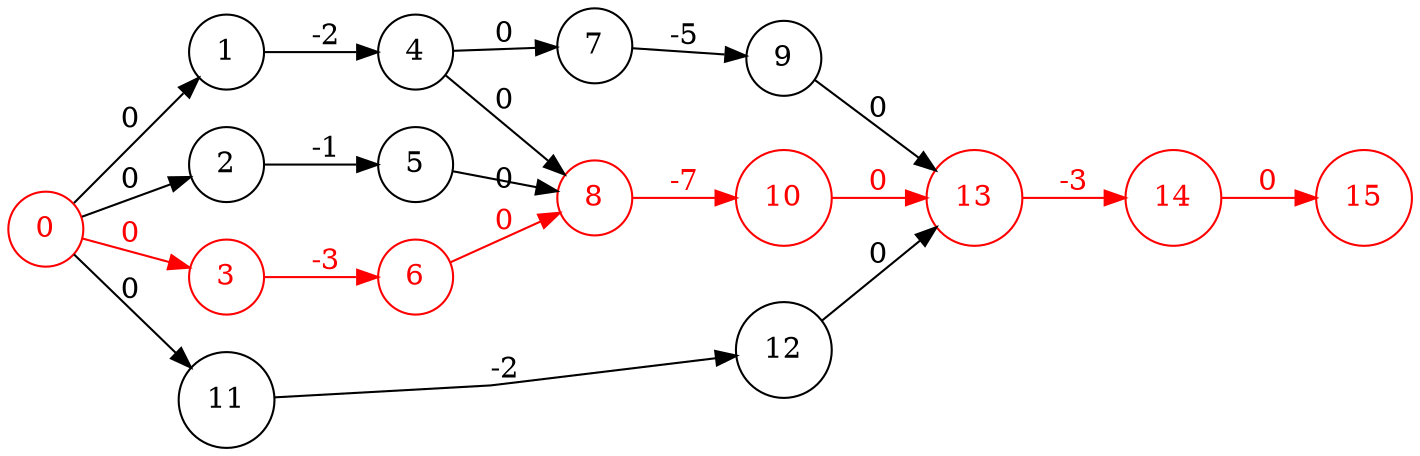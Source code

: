 digraph G {
    bgcolor="transparent";
    rankdir="LR";
    splines="False";

    /* Entities */
    debut [label="0", shape="circle", color="red", fontcolor="red"];
    s0 [label="1", shape="circle"];
    s1 [label="2", shape="circle"];
    s2 [label="3", shape="circle", color="red", fontcolor="red"];
    s4 [label="4", shape="circle"];
    s5 [label="5", shape="circle"];
    s6 [label="6", shape="circle", color="red", fontcolor="red"];
    s7 [label="7", shape="circle"];
    s8 [label="8", shape="circle", color="red", fontcolor="red"];
    s9 [label="9", shape="circle"];
    s10 [label="10", shape="circle", color="red", fontcolor="red"];
    s11 [label="11", shape="circle"];
    s12 [label="12", shape="circle"];
    s13 [label="13", shape="circle", color="red", fontcolor="red"];
    s14 [label="14", shape="circle", color="red", fontcolor="red"];
    fin [label="15", shape="circle", color="red", fontcolor="red"];

    /* Relationships */
    debut -> s0 [label="0"];
    debut -> s1 [label="0"];
    debut -> s2 [label="0", color="red", fontcolor="red"];
    debut -> s11 [label="0"];

    s0 -> s4 [label="-2"];

    s1 -> s5 [label="-1"];

    s2 -> s6 [label="-3", color="red", fontcolor="red"];

    s4 -> s7 [label="0"];

    s4 -> s8 [label="0"];
    s5 -> s8 [label="0"];
    s6 -> s8 [label="0", color="red", fontcolor="red"];

    s7 -> s9 [label="-5"];

    s8 -> s10 [label="-7", color="red", fontcolor="red"];

    s11 -> s12 [label="-2"];

    s9 -> s13 [label="0"];
    s10 -> s13 [label="0", color="red", fontcolor="red"];
    s12 -> s13 [label="0"];

    s13 -> s14 [label="-3", color="red", fontcolor="red"];

    s14 -> fin [label="0", color="red", fontcolor="red"];

    /* Ranks */
    { rank=same; s0, s1, s2, s11 };
    { rank=same; s9, s10, s12 };
}